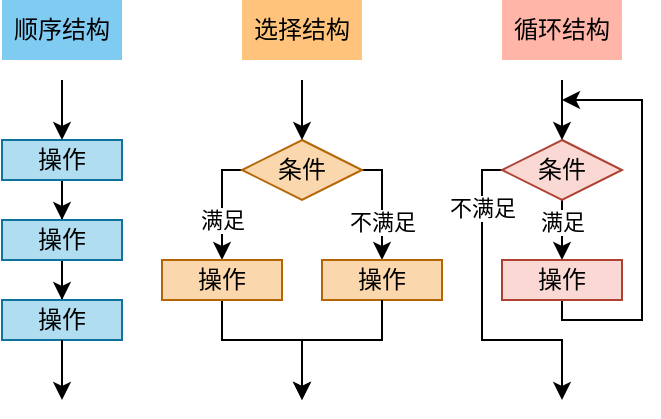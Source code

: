 <mxfile version="22.1.15" type="device">
  <diagram name="Page-1" id="LtMPOSMvzV6gFBnCF_me">
    <mxGraphModel dx="484" dy="663" grid="1" gridSize="10" guides="1" tooltips="1" connect="1" arrows="1" fold="1" page="0" pageScale="1" pageWidth="850" pageHeight="1100" math="0" shadow="0">
      <root>
        <mxCell id="0" />
        <mxCell id="1" parent="0" />
        <mxCell id="8Ifmvfzh9Me1tGv9ybPd-8" value="" style="edgeStyle=orthogonalEdgeStyle;rounded=0;orthogonalLoop=1;jettySize=auto;html=1;" parent="1" source="8Ifmvfzh9Me1tGv9ybPd-6" target="8Ifmvfzh9Me1tGv9ybPd-7" edge="1">
          <mxGeometry relative="1" as="geometry" />
        </mxCell>
        <mxCell id="8Ifmvfzh9Me1tGv9ybPd-6" value="操作" style="rounded=0;whiteSpace=wrap;html=1;fillColor=#b1ddf0;strokeColor=#10739e;" parent="1" vertex="1">
          <mxGeometry x="170" y="200" width="60" height="20" as="geometry" />
        </mxCell>
        <mxCell id="8Ifmvfzh9Me1tGv9ybPd-10" value="" style="edgeStyle=orthogonalEdgeStyle;rounded=0;orthogonalLoop=1;jettySize=auto;html=1;" parent="1" source="8Ifmvfzh9Me1tGv9ybPd-7" target="8Ifmvfzh9Me1tGv9ybPd-9" edge="1">
          <mxGeometry relative="1" as="geometry" />
        </mxCell>
        <mxCell id="8Ifmvfzh9Me1tGv9ybPd-7" value="操作" style="rounded=0;whiteSpace=wrap;html=1;fillColor=#b1ddf0;strokeColor=#10739e;" parent="1" vertex="1">
          <mxGeometry x="170" y="240" width="60" height="20" as="geometry" />
        </mxCell>
        <mxCell id="8Ifmvfzh9Me1tGv9ybPd-9" value="操作" style="rounded=0;whiteSpace=wrap;html=1;fillColor=#b1ddf0;strokeColor=#10739e;" parent="1" vertex="1">
          <mxGeometry x="170" y="280" width="60" height="20" as="geometry" />
        </mxCell>
        <mxCell id="8Ifmvfzh9Me1tGv9ybPd-14" value="" style="endArrow=classic;html=1;rounded=0;entryX=0.5;entryY=0;entryDx=0;entryDy=0;" parent="1" target="8Ifmvfzh9Me1tGv9ybPd-6" edge="1">
          <mxGeometry width="50" height="50" relative="1" as="geometry">
            <mxPoint x="200" y="170" as="sourcePoint" />
            <mxPoint x="460" y="310" as="targetPoint" />
          </mxGeometry>
        </mxCell>
        <mxCell id="8Ifmvfzh9Me1tGv9ybPd-15" value="" style="endArrow=classic;html=1;rounded=0;exitX=0.5;exitY=1;exitDx=0;exitDy=0;" parent="1" source="8Ifmvfzh9Me1tGv9ybPd-9" edge="1">
          <mxGeometry width="50" height="50" relative="1" as="geometry">
            <mxPoint x="199.5" y="350" as="sourcePoint" />
            <mxPoint x="200" y="330" as="targetPoint" />
          </mxGeometry>
        </mxCell>
        <mxCell id="8Ifmvfzh9Me1tGv9ybPd-16" value="顺序结构" style="text;html=1;strokeColor=none;fillColor=#80cbf2;align=center;verticalAlign=middle;whiteSpace=wrap;rounded=0;gradientColor=none;" parent="1" vertex="1">
          <mxGeometry x="170" y="130" width="60" height="30" as="geometry" />
        </mxCell>
        <mxCell id="8Ifmvfzh9Me1tGv9ybPd-23" style="edgeStyle=orthogonalEdgeStyle;rounded=0;orthogonalLoop=1;jettySize=auto;html=1;exitX=0;exitY=0.5;exitDx=0;exitDy=0;" parent="1" source="8Ifmvfzh9Me1tGv9ybPd-17" target="8Ifmvfzh9Me1tGv9ybPd-19" edge="1">
          <mxGeometry relative="1" as="geometry">
            <Array as="points">
              <mxPoint x="280" y="215" />
            </Array>
          </mxGeometry>
        </mxCell>
        <mxCell id="8Ifmvfzh9Me1tGv9ybPd-46" value="满足" style="edgeLabel;html=1;align=center;verticalAlign=middle;resizable=0;points=[];" parent="8Ifmvfzh9Me1tGv9ybPd-23" vertex="1" connectable="0">
          <mxGeometry x="0.184" y="-3" relative="1" as="geometry">
            <mxPoint x="3" y="2" as="offset" />
          </mxGeometry>
        </mxCell>
        <mxCell id="8Ifmvfzh9Me1tGv9ybPd-24" style="edgeStyle=orthogonalEdgeStyle;rounded=0;orthogonalLoop=1;jettySize=auto;html=1;exitX=1;exitY=0.5;exitDx=0;exitDy=0;" parent="1" source="8Ifmvfzh9Me1tGv9ybPd-17" target="8Ifmvfzh9Me1tGv9ybPd-21" edge="1">
          <mxGeometry relative="1" as="geometry">
            <Array as="points">
              <mxPoint x="360" y="215" />
            </Array>
          </mxGeometry>
        </mxCell>
        <mxCell id="8Ifmvfzh9Me1tGv9ybPd-47" value="不满足" style="edgeLabel;html=1;align=center;verticalAlign=middle;resizable=0;points=[];" parent="8Ifmvfzh9Me1tGv9ybPd-24" vertex="1" connectable="0">
          <mxGeometry x="0.148" relative="1" as="geometry">
            <mxPoint y="4" as="offset" />
          </mxGeometry>
        </mxCell>
        <mxCell id="8Ifmvfzh9Me1tGv9ybPd-17" value="条件" style="rhombus;whiteSpace=wrap;html=1;fillColor=#fad7ac;strokeColor=#b46504;" parent="1" vertex="1">
          <mxGeometry x="290" y="200" width="60" height="30" as="geometry" />
        </mxCell>
        <mxCell id="8Ifmvfzh9Me1tGv9ybPd-18" value="" style="endArrow=classic;html=1;rounded=0;entryX=0.5;entryY=0;entryDx=0;entryDy=0;" parent="1" edge="1">
          <mxGeometry width="50" height="50" relative="1" as="geometry">
            <mxPoint x="320" y="170" as="sourcePoint" />
            <mxPoint x="320" y="200" as="targetPoint" />
          </mxGeometry>
        </mxCell>
        <mxCell id="8Ifmvfzh9Me1tGv9ybPd-50" value="" style="edgeStyle=orthogonalEdgeStyle;rounded=0;orthogonalLoop=1;jettySize=auto;html=1;" parent="1" source="8Ifmvfzh9Me1tGv9ybPd-19" edge="1">
          <mxGeometry relative="1" as="geometry">
            <mxPoint x="320" y="330" as="targetPoint" />
            <Array as="points">
              <mxPoint x="280" y="300" />
              <mxPoint x="320" y="300" />
            </Array>
          </mxGeometry>
        </mxCell>
        <mxCell id="8Ifmvfzh9Me1tGv9ybPd-19" value="操作" style="rounded=0;whiteSpace=wrap;html=1;fillColor=#fad7ac;strokeColor=#b46504;" parent="1" vertex="1">
          <mxGeometry x="250" y="260" width="60" height="20" as="geometry" />
        </mxCell>
        <mxCell id="8Ifmvfzh9Me1tGv9ybPd-21" value="操作" style="rounded=0;whiteSpace=wrap;html=1;fillColor=#fad7ac;strokeColor=#b46504;" parent="1" vertex="1">
          <mxGeometry x="330" y="260" width="60" height="20" as="geometry" />
        </mxCell>
        <mxCell id="8Ifmvfzh9Me1tGv9ybPd-34" value="选择结构" style="text;html=1;strokeColor=none;fillColor=#ffc37b;align=center;verticalAlign=middle;whiteSpace=wrap;rounded=0;gradientColor=none;" parent="1" vertex="1">
          <mxGeometry x="290" y="130" width="60" height="30" as="geometry" />
        </mxCell>
        <mxCell id="8Ifmvfzh9Me1tGv9ybPd-35" value="循环结构" style="text;html=1;strokeColor=none;fillColor=#ffb5a8;align=center;verticalAlign=middle;whiteSpace=wrap;rounded=0;gradientColor=none;" parent="1" vertex="1">
          <mxGeometry x="420" y="130" width="60" height="30" as="geometry" />
        </mxCell>
        <mxCell id="8Ifmvfzh9Me1tGv9ybPd-40" style="edgeStyle=orthogonalEdgeStyle;rounded=0;orthogonalLoop=1;jettySize=auto;html=1;entryX=0.5;entryY=0;entryDx=0;entryDy=0;" parent="1" source="8Ifmvfzh9Me1tGv9ybPd-36" target="8Ifmvfzh9Me1tGv9ybPd-38" edge="1">
          <mxGeometry relative="1" as="geometry" />
        </mxCell>
        <mxCell id="8Ifmvfzh9Me1tGv9ybPd-44" value="满足" style="edgeLabel;html=1;align=center;verticalAlign=middle;resizable=0;points=[];" parent="8Ifmvfzh9Me1tGv9ybPd-40" vertex="1" connectable="0">
          <mxGeometry x="0.619" y="-2" relative="1" as="geometry">
            <mxPoint x="2" y="-10" as="offset" />
          </mxGeometry>
        </mxCell>
        <mxCell id="8Ifmvfzh9Me1tGv9ybPd-43" style="edgeStyle=orthogonalEdgeStyle;rounded=0;orthogonalLoop=1;jettySize=auto;html=1;exitX=0;exitY=0.5;exitDx=0;exitDy=0;" parent="1" source="8Ifmvfzh9Me1tGv9ybPd-36" edge="1">
          <mxGeometry relative="1" as="geometry">
            <mxPoint x="450" y="330" as="targetPoint" />
            <Array as="points">
              <mxPoint x="410" y="215" />
              <mxPoint x="410" y="300" />
              <mxPoint x="450" y="300" />
            </Array>
          </mxGeometry>
        </mxCell>
        <mxCell id="8Ifmvfzh9Me1tGv9ybPd-45" value="不满足" style="edgeLabel;html=1;align=center;verticalAlign=middle;resizable=0;points=[];" parent="8Ifmvfzh9Me1tGv9ybPd-43" vertex="1" connectable="0">
          <mxGeometry x="-0.557" y="1" relative="1" as="geometry">
            <mxPoint x="-1" y="-8" as="offset" />
          </mxGeometry>
        </mxCell>
        <mxCell id="8Ifmvfzh9Me1tGv9ybPd-36" value="条件" style="rhombus;whiteSpace=wrap;html=1;fillColor=#fad9d5;strokeColor=#ae4132;" parent="1" vertex="1">
          <mxGeometry x="420" y="200" width="60" height="30" as="geometry" />
        </mxCell>
        <mxCell id="8Ifmvfzh9Me1tGv9ybPd-37" value="" style="endArrow=classic;html=1;rounded=0;entryX=0.5;entryY=0;entryDx=0;entryDy=0;" parent="1" edge="1">
          <mxGeometry width="50" height="50" relative="1" as="geometry">
            <mxPoint x="450" y="170" as="sourcePoint" />
            <mxPoint x="450" y="200" as="targetPoint" />
          </mxGeometry>
        </mxCell>
        <mxCell id="8Ifmvfzh9Me1tGv9ybPd-41" style="edgeStyle=orthogonalEdgeStyle;rounded=0;orthogonalLoop=1;jettySize=auto;html=1;exitX=0.5;exitY=1;exitDx=0;exitDy=0;" parent="1" source="8Ifmvfzh9Me1tGv9ybPd-38" edge="1">
          <mxGeometry relative="1" as="geometry">
            <mxPoint x="450" y="180" as="targetPoint" />
            <Array as="points">
              <mxPoint x="450" y="290" />
              <mxPoint x="490" y="290" />
              <mxPoint x="490" y="180" />
            </Array>
          </mxGeometry>
        </mxCell>
        <mxCell id="8Ifmvfzh9Me1tGv9ybPd-38" value="操作" style="rounded=0;whiteSpace=wrap;html=1;fillColor=#fad9d5;strokeColor=#ae4132;" parent="1" vertex="1">
          <mxGeometry x="420" y="260" width="60" height="20" as="geometry" />
        </mxCell>
        <mxCell id="8Ifmvfzh9Me1tGv9ybPd-51" style="edgeStyle=orthogonalEdgeStyle;rounded=0;orthogonalLoop=1;jettySize=auto;html=1;" parent="1" source="8Ifmvfzh9Me1tGv9ybPd-21" edge="1">
          <mxGeometry relative="1" as="geometry">
            <mxPoint x="320" y="330" as="targetPoint" />
            <Array as="points">
              <mxPoint x="360" y="300" />
              <mxPoint x="320" y="300" />
            </Array>
          </mxGeometry>
        </mxCell>
      </root>
    </mxGraphModel>
  </diagram>
</mxfile>
